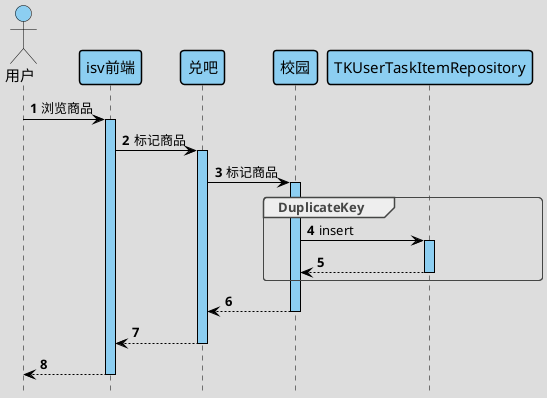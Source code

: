 @startuml
'https://plantuml.com/sequence-diagram
hide footbox
skinparam backgroundColor #EEEBDC
autoActivate on
autonumber
!theme toy

skinparam sequence {
ArrowColor black
ActorBorderColor black
LifeLineBorderColor black
LifeLineBackgroundColor #8CCEF1

ParticipantBorderColor black
ParticipantBackgroundColor #8CCEF1
'ParticipantFontName Impact
ParticipantFontSize 15
ParticipantFontColor black

ActorBackgroundColor #8CCEF1
ActorFontColor black
ActorFontSize 15
ActorFontName Aapex
}

actor 用户 as user
participant isv前端 as front
participant 兑吧 as out
participant 校园 as tmxy
participant TKUserTaskItemRepository as TKUserTaskItemRepository

user -> front : 浏览商品

front -> out : 标记商品

out -> tmxy : 标记商品

group DuplicateKey
    tmxy -> TKUserTaskItemRepository : insert
    return
end group

return
return
return

@enduml